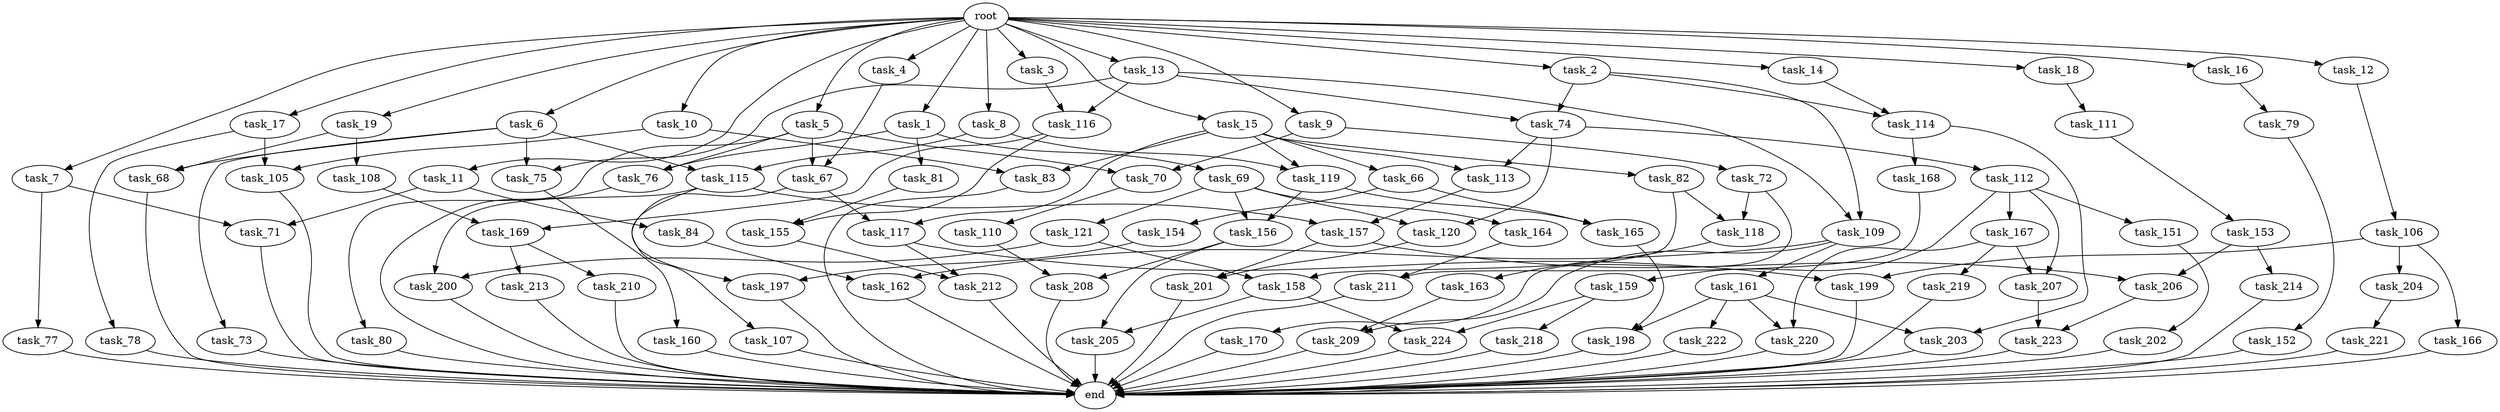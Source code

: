 digraph G {
  root [size="0.000000"];
  task_1 [size="1.024000"];
  task_2 [size="1.024000"];
  task_3 [size="1.024000"];
  task_4 [size="1.024000"];
  task_5 [size="1.024000"];
  task_6 [size="1.024000"];
  task_7 [size="1.024000"];
  task_8 [size="1.024000"];
  task_9 [size="1.024000"];
  task_10 [size="1.024000"];
  task_11 [size="1.024000"];
  task_12 [size="1.024000"];
  task_13 [size="1.024000"];
  task_14 [size="1.024000"];
  task_15 [size="1.024000"];
  task_16 [size="1.024000"];
  task_17 [size="1.024000"];
  task_18 [size="1.024000"];
  task_19 [size="1.024000"];
  task_66 [size="858993459.200000"];
  task_67 [size="154618822.656000"];
  task_68 [size="1717986918.400000"];
  task_69 [size="695784701.952000"];
  task_70 [size="154618822.656000"];
  task_71 [size="1245540515.840000"];
  task_72 [size="77309411.328000"];
  task_73 [size="858993459.200000"];
  task_74 [size="584115552.256000"];
  task_75 [size="1408749273.088000"];
  task_76 [size="773094113.280000"];
  task_77 [size="549755813.888000"];
  task_78 [size="695784701.952000"];
  task_79 [size="77309411.328000"];
  task_80 [size="77309411.328000"];
  task_81 [size="695784701.952000"];
  task_82 [size="858993459.200000"];
  task_83 [size="996432412.672000"];
  task_84 [size="695784701.952000"];
  task_105 [size="833223655.424000"];
  task_106 [size="549755813.888000"];
  task_107 [size="214748364.800000"];
  task_108 [size="858993459.200000"];
  task_109 [size="584115552.256000"];
  task_110 [size="34359738.368000"];
  task_111 [size="858993459.200000"];
  task_112 [size="549755813.888000"];
  task_113 [size="1408749273.088000"];
  task_114 [size="730144440.320000"];
  task_115 [size="1168231104.512000"];
  task_116 [size="1408749273.088000"];
  task_117 [size="1073741824.000000"];
  task_118 [size="558345748.480000"];
  task_119 [size="1168231104.512000"];
  task_120 [size="627065225.216000"];
  task_121 [size="77309411.328000"];
  task_151 [size="137438953.472000"];
  task_152 [size="309237645.312000"];
  task_153 [size="309237645.312000"];
  task_154 [size="214748364.800000"];
  task_155 [size="996432412.672000"];
  task_156 [size="214748364.800000"];
  task_157 [size="1408749273.088000"];
  task_158 [size="498216206.336000"];
  task_159 [size="137438953.472000"];
  task_160 [size="214748364.800000"];
  task_161 [size="77309411.328000"];
  task_162 [size="773094113.280000"];
  task_163 [size="549755813.888000"];
  task_164 [size="77309411.328000"];
  task_165 [size="352187318.272000"];
  task_166 [size="858993459.200000"];
  task_167 [size="137438953.472000"];
  task_168 [size="858993459.200000"];
  task_169 [size="214748364.800000"];
  task_170 [size="137438953.472000"];
  task_197 [size="1168231104.512000"];
  task_198 [size="584115552.256000"];
  task_199 [size="936302870.528000"];
  task_200 [size="936302870.528000"];
  task_201 [size="111669149.696000"];
  task_202 [size="309237645.312000"];
  task_203 [size="1408749273.088000"];
  task_204 [size="858993459.200000"];
  task_205 [size="970662608.896000"];
  task_206 [size="498216206.336000"];
  task_207 [size="996432412.672000"];
  task_208 [size="635655159.808000"];
  task_209 [size="292057776.128000"];
  task_210 [size="34359738.368000"];
  task_211 [size="970662608.896000"];
  task_212 [size="214748364.800000"];
  task_213 [size="34359738.368000"];
  task_214 [size="420906795.008000"];
  task_218 [size="309237645.312000"];
  task_219 [size="858993459.200000"];
  task_220 [size="1408749273.088000"];
  task_221 [size="309237645.312000"];
  task_222 [size="549755813.888000"];
  task_223 [size="386547056.640000"];
  task_224 [size="858993459.200000"];
  end [size="0.000000"];

  root -> task_1 [size="1.000000"];
  root -> task_2 [size="1.000000"];
  root -> task_3 [size="1.000000"];
  root -> task_4 [size="1.000000"];
  root -> task_5 [size="1.000000"];
  root -> task_6 [size="1.000000"];
  root -> task_7 [size="1.000000"];
  root -> task_8 [size="1.000000"];
  root -> task_9 [size="1.000000"];
  root -> task_10 [size="1.000000"];
  root -> task_11 [size="1.000000"];
  root -> task_12 [size="1.000000"];
  root -> task_13 [size="1.000000"];
  root -> task_14 [size="1.000000"];
  root -> task_15 [size="1.000000"];
  root -> task_16 [size="1.000000"];
  root -> task_17 [size="1.000000"];
  root -> task_18 [size="1.000000"];
  root -> task_19 [size="1.000000"];
  task_1 -> task_69 [size="679477248.000000"];
  task_1 -> task_76 [size="679477248.000000"];
  task_1 -> task_81 [size="679477248.000000"];
  task_2 -> task_74 [size="33554432.000000"];
  task_2 -> task_109 [size="33554432.000000"];
  task_2 -> task_114 [size="33554432.000000"];
  task_3 -> task_116 [size="838860800.000000"];
  task_4 -> task_67 [size="75497472.000000"];
  task_5 -> task_67 [size="75497472.000000"];
  task_5 -> task_70 [size="75497472.000000"];
  task_5 -> task_76 [size="75497472.000000"];
  task_5 -> task_80 [size="75497472.000000"];
  task_6 -> task_68 [size="838860800.000000"];
  task_6 -> task_73 [size="838860800.000000"];
  task_6 -> task_75 [size="838860800.000000"];
  task_6 -> task_115 [size="838860800.000000"];
  task_7 -> task_71 [size="536870912.000000"];
  task_7 -> task_77 [size="536870912.000000"];
  task_8 -> task_115 [size="301989888.000000"];
  task_8 -> task_119 [size="301989888.000000"];
  task_9 -> task_70 [size="75497472.000000"];
  task_9 -> task_72 [size="75497472.000000"];
  task_10 -> task_83 [size="134217728.000000"];
  task_10 -> task_105 [size="134217728.000000"];
  task_11 -> task_71 [size="679477248.000000"];
  task_11 -> task_84 [size="679477248.000000"];
  task_12 -> task_106 [size="536870912.000000"];
  task_13 -> task_74 [size="536870912.000000"];
  task_13 -> task_75 [size="536870912.000000"];
  task_13 -> task_109 [size="536870912.000000"];
  task_13 -> task_116 [size="536870912.000000"];
  task_14 -> task_114 [size="679477248.000000"];
  task_15 -> task_66 [size="838860800.000000"];
  task_15 -> task_82 [size="838860800.000000"];
  task_15 -> task_83 [size="838860800.000000"];
  task_15 -> task_113 [size="838860800.000000"];
  task_15 -> task_117 [size="838860800.000000"];
  task_15 -> task_119 [size="838860800.000000"];
  task_16 -> task_79 [size="75497472.000000"];
  task_17 -> task_78 [size="679477248.000000"];
  task_17 -> task_105 [size="679477248.000000"];
  task_18 -> task_111 [size="838860800.000000"];
  task_19 -> task_68 [size="838860800.000000"];
  task_19 -> task_108 [size="838860800.000000"];
  task_66 -> task_154 [size="209715200.000000"];
  task_66 -> task_165 [size="209715200.000000"];
  task_67 -> task_107 [size="209715200.000000"];
  task_67 -> task_117 [size="209715200.000000"];
  task_68 -> end [size="1.000000"];
  task_69 -> task_120 [size="75497472.000000"];
  task_69 -> task_121 [size="75497472.000000"];
  task_69 -> task_156 [size="75497472.000000"];
  task_69 -> task_164 [size="75497472.000000"];
  task_70 -> task_110 [size="33554432.000000"];
  task_71 -> end [size="1.000000"];
  task_72 -> task_118 [size="134217728.000000"];
  task_72 -> task_170 [size="134217728.000000"];
  task_73 -> end [size="1.000000"];
  task_74 -> task_112 [size="536870912.000000"];
  task_74 -> task_113 [size="536870912.000000"];
  task_74 -> task_120 [size="536870912.000000"];
  task_75 -> task_160 [size="209715200.000000"];
  task_76 -> end [size="1.000000"];
  task_77 -> end [size="1.000000"];
  task_78 -> end [size="1.000000"];
  task_79 -> task_152 [size="301989888.000000"];
  task_80 -> end [size="1.000000"];
  task_81 -> task_155 [size="838860800.000000"];
  task_82 -> task_118 [size="411041792.000000"];
  task_82 -> task_158 [size="411041792.000000"];
  task_83 -> end [size="1.000000"];
  task_84 -> task_162 [size="679477248.000000"];
  task_105 -> end [size="1.000000"];
  task_106 -> task_166 [size="838860800.000000"];
  task_106 -> task_199 [size="838860800.000000"];
  task_106 -> task_204 [size="838860800.000000"];
  task_107 -> end [size="1.000000"];
  task_108 -> task_169 [size="75497472.000000"];
  task_109 -> task_161 [size="75497472.000000"];
  task_109 -> task_162 [size="75497472.000000"];
  task_109 -> task_209 [size="75497472.000000"];
  task_110 -> task_208 [size="209715200.000000"];
  task_111 -> task_153 [size="301989888.000000"];
  task_112 -> task_151 [size="134217728.000000"];
  task_112 -> task_159 [size="134217728.000000"];
  task_112 -> task_167 [size="134217728.000000"];
  task_112 -> task_207 [size="134217728.000000"];
  task_113 -> task_157 [size="536870912.000000"];
  task_114 -> task_168 [size="838860800.000000"];
  task_114 -> task_203 [size="838860800.000000"];
  task_115 -> task_157 [size="838860800.000000"];
  task_115 -> task_197 [size="838860800.000000"];
  task_115 -> task_200 [size="838860800.000000"];
  task_116 -> task_155 [size="134217728.000000"];
  task_116 -> task_169 [size="134217728.000000"];
  task_117 -> task_199 [size="75497472.000000"];
  task_117 -> task_212 [size="75497472.000000"];
  task_118 -> task_163 [size="536870912.000000"];
  task_119 -> task_156 [size="134217728.000000"];
  task_119 -> task_165 [size="134217728.000000"];
  task_120 -> task_201 [size="33554432.000000"];
  task_121 -> task_158 [size="75497472.000000"];
  task_121 -> task_200 [size="75497472.000000"];
  task_151 -> task_202 [size="301989888.000000"];
  task_152 -> end [size="1.000000"];
  task_153 -> task_206 [size="411041792.000000"];
  task_153 -> task_214 [size="411041792.000000"];
  task_154 -> task_197 [size="301989888.000000"];
  task_155 -> task_212 [size="134217728.000000"];
  task_156 -> task_205 [size="411041792.000000"];
  task_156 -> task_208 [size="411041792.000000"];
  task_157 -> task_201 [size="75497472.000000"];
  task_157 -> task_206 [size="75497472.000000"];
  task_158 -> task_205 [size="536870912.000000"];
  task_158 -> task_224 [size="536870912.000000"];
  task_159 -> task_218 [size="301989888.000000"];
  task_159 -> task_224 [size="301989888.000000"];
  task_160 -> end [size="1.000000"];
  task_161 -> task_198 [size="536870912.000000"];
  task_161 -> task_203 [size="536870912.000000"];
  task_161 -> task_220 [size="536870912.000000"];
  task_161 -> task_222 [size="536870912.000000"];
  task_162 -> end [size="1.000000"];
  task_163 -> task_209 [size="209715200.000000"];
  task_164 -> task_211 [size="411041792.000000"];
  task_165 -> task_198 [size="33554432.000000"];
  task_166 -> end [size="1.000000"];
  task_167 -> task_207 [size="838860800.000000"];
  task_167 -> task_219 [size="838860800.000000"];
  task_167 -> task_220 [size="838860800.000000"];
  task_168 -> task_211 [size="536870912.000000"];
  task_169 -> task_210 [size="33554432.000000"];
  task_169 -> task_213 [size="33554432.000000"];
  task_170 -> end [size="1.000000"];
  task_197 -> end [size="1.000000"];
  task_198 -> end [size="1.000000"];
  task_199 -> end [size="1.000000"];
  task_200 -> end [size="1.000000"];
  task_201 -> end [size="1.000000"];
  task_202 -> end [size="1.000000"];
  task_203 -> end [size="1.000000"];
  task_204 -> task_221 [size="301989888.000000"];
  task_205 -> end [size="1.000000"];
  task_206 -> task_223 [size="301989888.000000"];
  task_207 -> task_223 [size="75497472.000000"];
  task_208 -> end [size="1.000000"];
  task_209 -> end [size="1.000000"];
  task_210 -> end [size="1.000000"];
  task_211 -> end [size="1.000000"];
  task_212 -> end [size="1.000000"];
  task_213 -> end [size="1.000000"];
  task_214 -> end [size="1.000000"];
  task_218 -> end [size="1.000000"];
  task_219 -> end [size="1.000000"];
  task_220 -> end [size="1.000000"];
  task_221 -> end [size="1.000000"];
  task_222 -> end [size="1.000000"];
  task_223 -> end [size="1.000000"];
  task_224 -> end [size="1.000000"];
}
